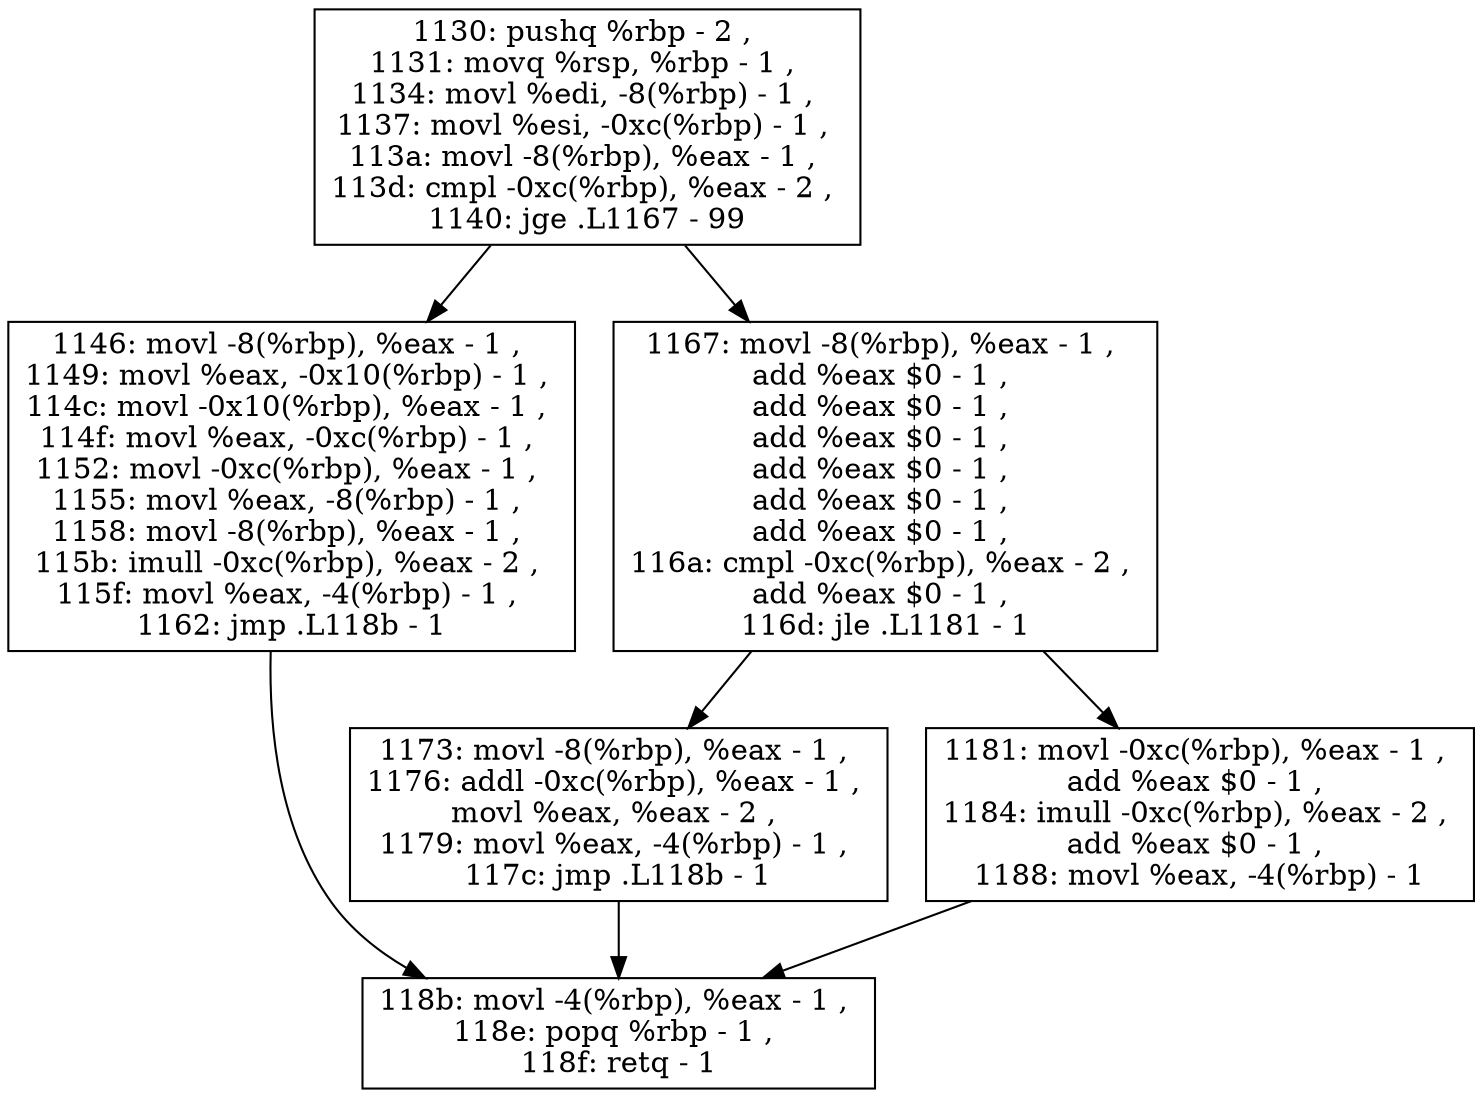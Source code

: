 digraph func{ 
 node [shape=record]; 
0 [label=" 1130: pushq %rbp - 2 , \n1131: movq %rsp, %rbp - 1 , \n1134: movl %edi, -8(%rbp) - 1 , \n1137: movl %esi, -0xc(%rbp) - 1 , \n113a: movl -8(%rbp), %eax - 1 , \n113d: cmpl -0xc(%rbp), %eax - 2 , \n1140: jge .L1167 - 99  "]
1 [label=" 1146: movl -8(%rbp), %eax - 1 , \n1149: movl %eax, -0x10(%rbp) - 1 , \n114c: movl -0x10(%rbp), %eax - 1 , \n114f: movl %eax, -0xc(%rbp) - 1 , \n1152: movl -0xc(%rbp), %eax - 1 , \n1155: movl %eax, -8(%rbp) - 1 , \n1158: movl -8(%rbp), %eax - 1 , \n115b: imull -0xc(%rbp), %eax - 2 , \n115f: movl %eax, -4(%rbp) - 1 , \n1162: jmp .L118b - 1  "]
2 [label=" 1167: movl -8(%rbp), %eax - 1 , \nadd %eax $0 - 1 , \nadd %eax $0 - 1 , \nadd %eax $0 - 1 , \nadd %eax $0 - 1 , \nadd %eax $0 - 1 , \nadd %eax $0 - 1 , \n116a: cmpl -0xc(%rbp), %eax - 2 , \nadd %eax $0 - 1 , \n116d: jle .L1181 - 1  "]
3 [label=" 1173: movl -8(%rbp), %eax - 1 , \n1176: addl -0xc(%rbp), %eax - 1 , \nmovl %eax, %eax - 2 , \n1179: movl %eax, -4(%rbp) - 1 , \n117c: jmp .L118b - 1  "]
4 [label=" 1181: movl -0xc(%rbp), %eax - 1 , \nadd %eax $0 - 1 , \n1184: imull -0xc(%rbp), %eax - 2 , \nadd %eax $0 - 1 , \n1188: movl %eax, -4(%rbp) - 1  "]
5 [label=" 118b: movl -4(%rbp), %eax - 1 , \n118e: popq %rbp - 1 , \n118f: retq  - 1  "]
0 -> 1
0 -> 2
1 -> 5
2 -> 3
2 -> 4
3 -> 5
4 -> 5
 }
